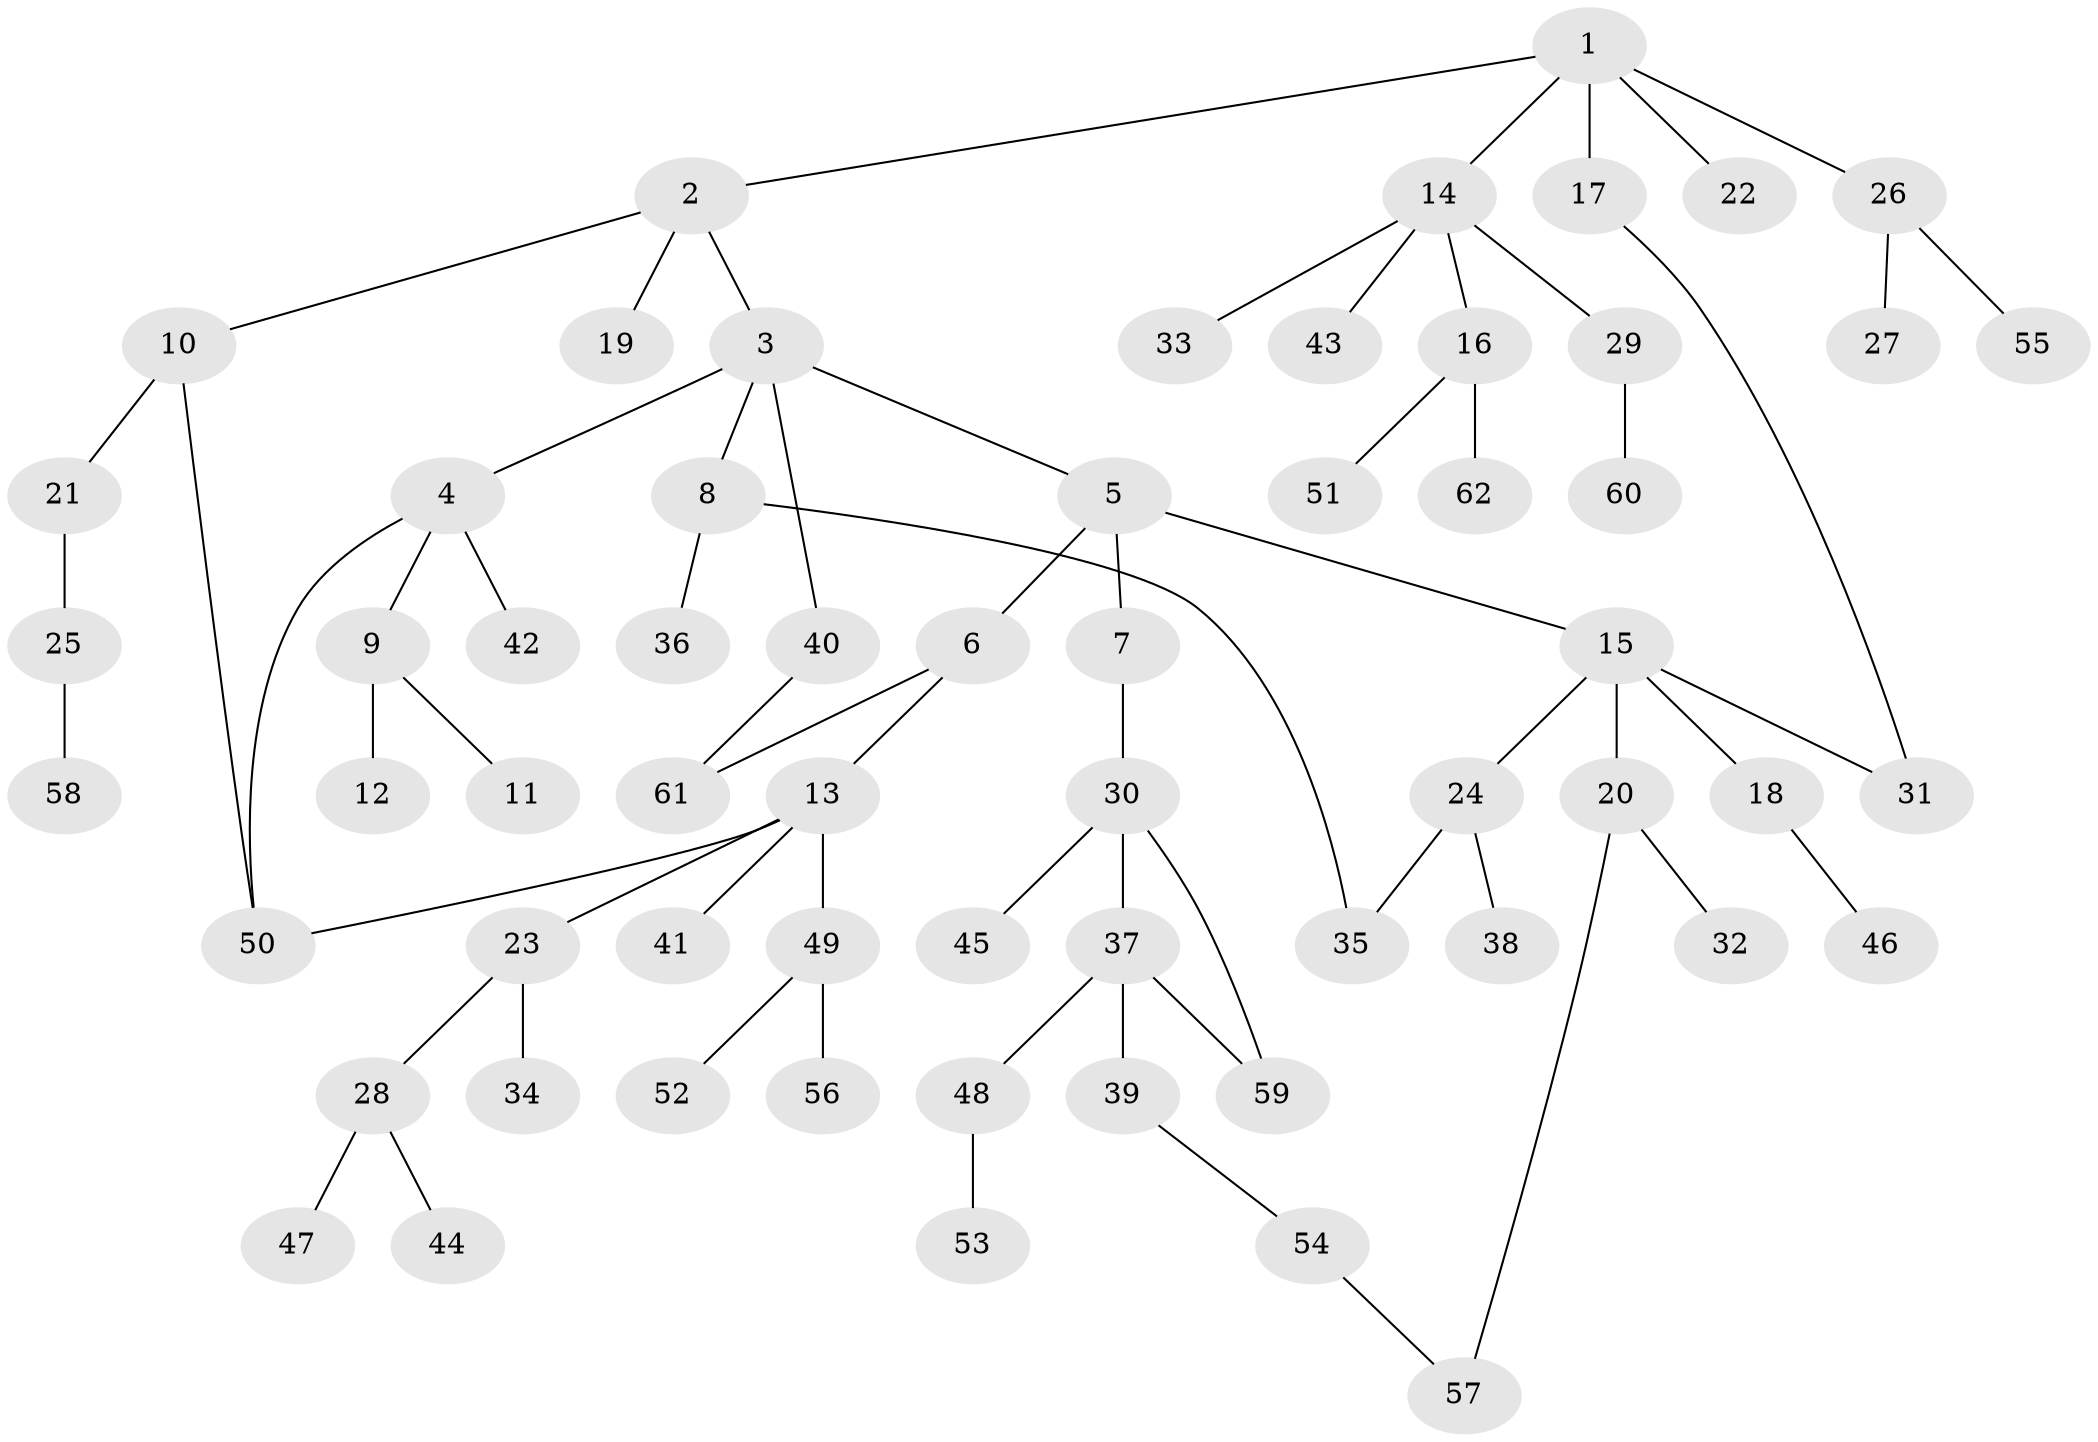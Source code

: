 // Generated by graph-tools (version 1.1) at 2025/41/03/09/25 04:41:05]
// undirected, 62 vertices, 68 edges
graph export_dot {
graph [start="1"]
  node [color=gray90,style=filled];
  1;
  2;
  3;
  4;
  5;
  6;
  7;
  8;
  9;
  10;
  11;
  12;
  13;
  14;
  15;
  16;
  17;
  18;
  19;
  20;
  21;
  22;
  23;
  24;
  25;
  26;
  27;
  28;
  29;
  30;
  31;
  32;
  33;
  34;
  35;
  36;
  37;
  38;
  39;
  40;
  41;
  42;
  43;
  44;
  45;
  46;
  47;
  48;
  49;
  50;
  51;
  52;
  53;
  54;
  55;
  56;
  57;
  58;
  59;
  60;
  61;
  62;
  1 -- 2;
  1 -- 14;
  1 -- 17;
  1 -- 22;
  1 -- 26;
  2 -- 3;
  2 -- 10;
  2 -- 19;
  3 -- 4;
  3 -- 5;
  3 -- 8;
  3 -- 40;
  4 -- 9;
  4 -- 42;
  4 -- 50;
  5 -- 6;
  5 -- 7;
  5 -- 15;
  6 -- 13;
  6 -- 61;
  7 -- 30;
  8 -- 36;
  8 -- 35;
  9 -- 11;
  9 -- 12;
  10 -- 21;
  10 -- 50;
  13 -- 23;
  13 -- 41;
  13 -- 49;
  13 -- 50;
  14 -- 16;
  14 -- 29;
  14 -- 33;
  14 -- 43;
  15 -- 18;
  15 -- 20;
  15 -- 24;
  15 -- 31;
  16 -- 51;
  16 -- 62;
  17 -- 31;
  18 -- 46;
  20 -- 32;
  20 -- 57;
  21 -- 25;
  23 -- 28;
  23 -- 34;
  24 -- 35;
  24 -- 38;
  25 -- 58;
  26 -- 27;
  26 -- 55;
  28 -- 44;
  28 -- 47;
  29 -- 60;
  30 -- 37;
  30 -- 45;
  30 -- 59;
  37 -- 39;
  37 -- 48;
  37 -- 59;
  39 -- 54;
  40 -- 61;
  48 -- 53;
  49 -- 52;
  49 -- 56;
  54 -- 57;
}
